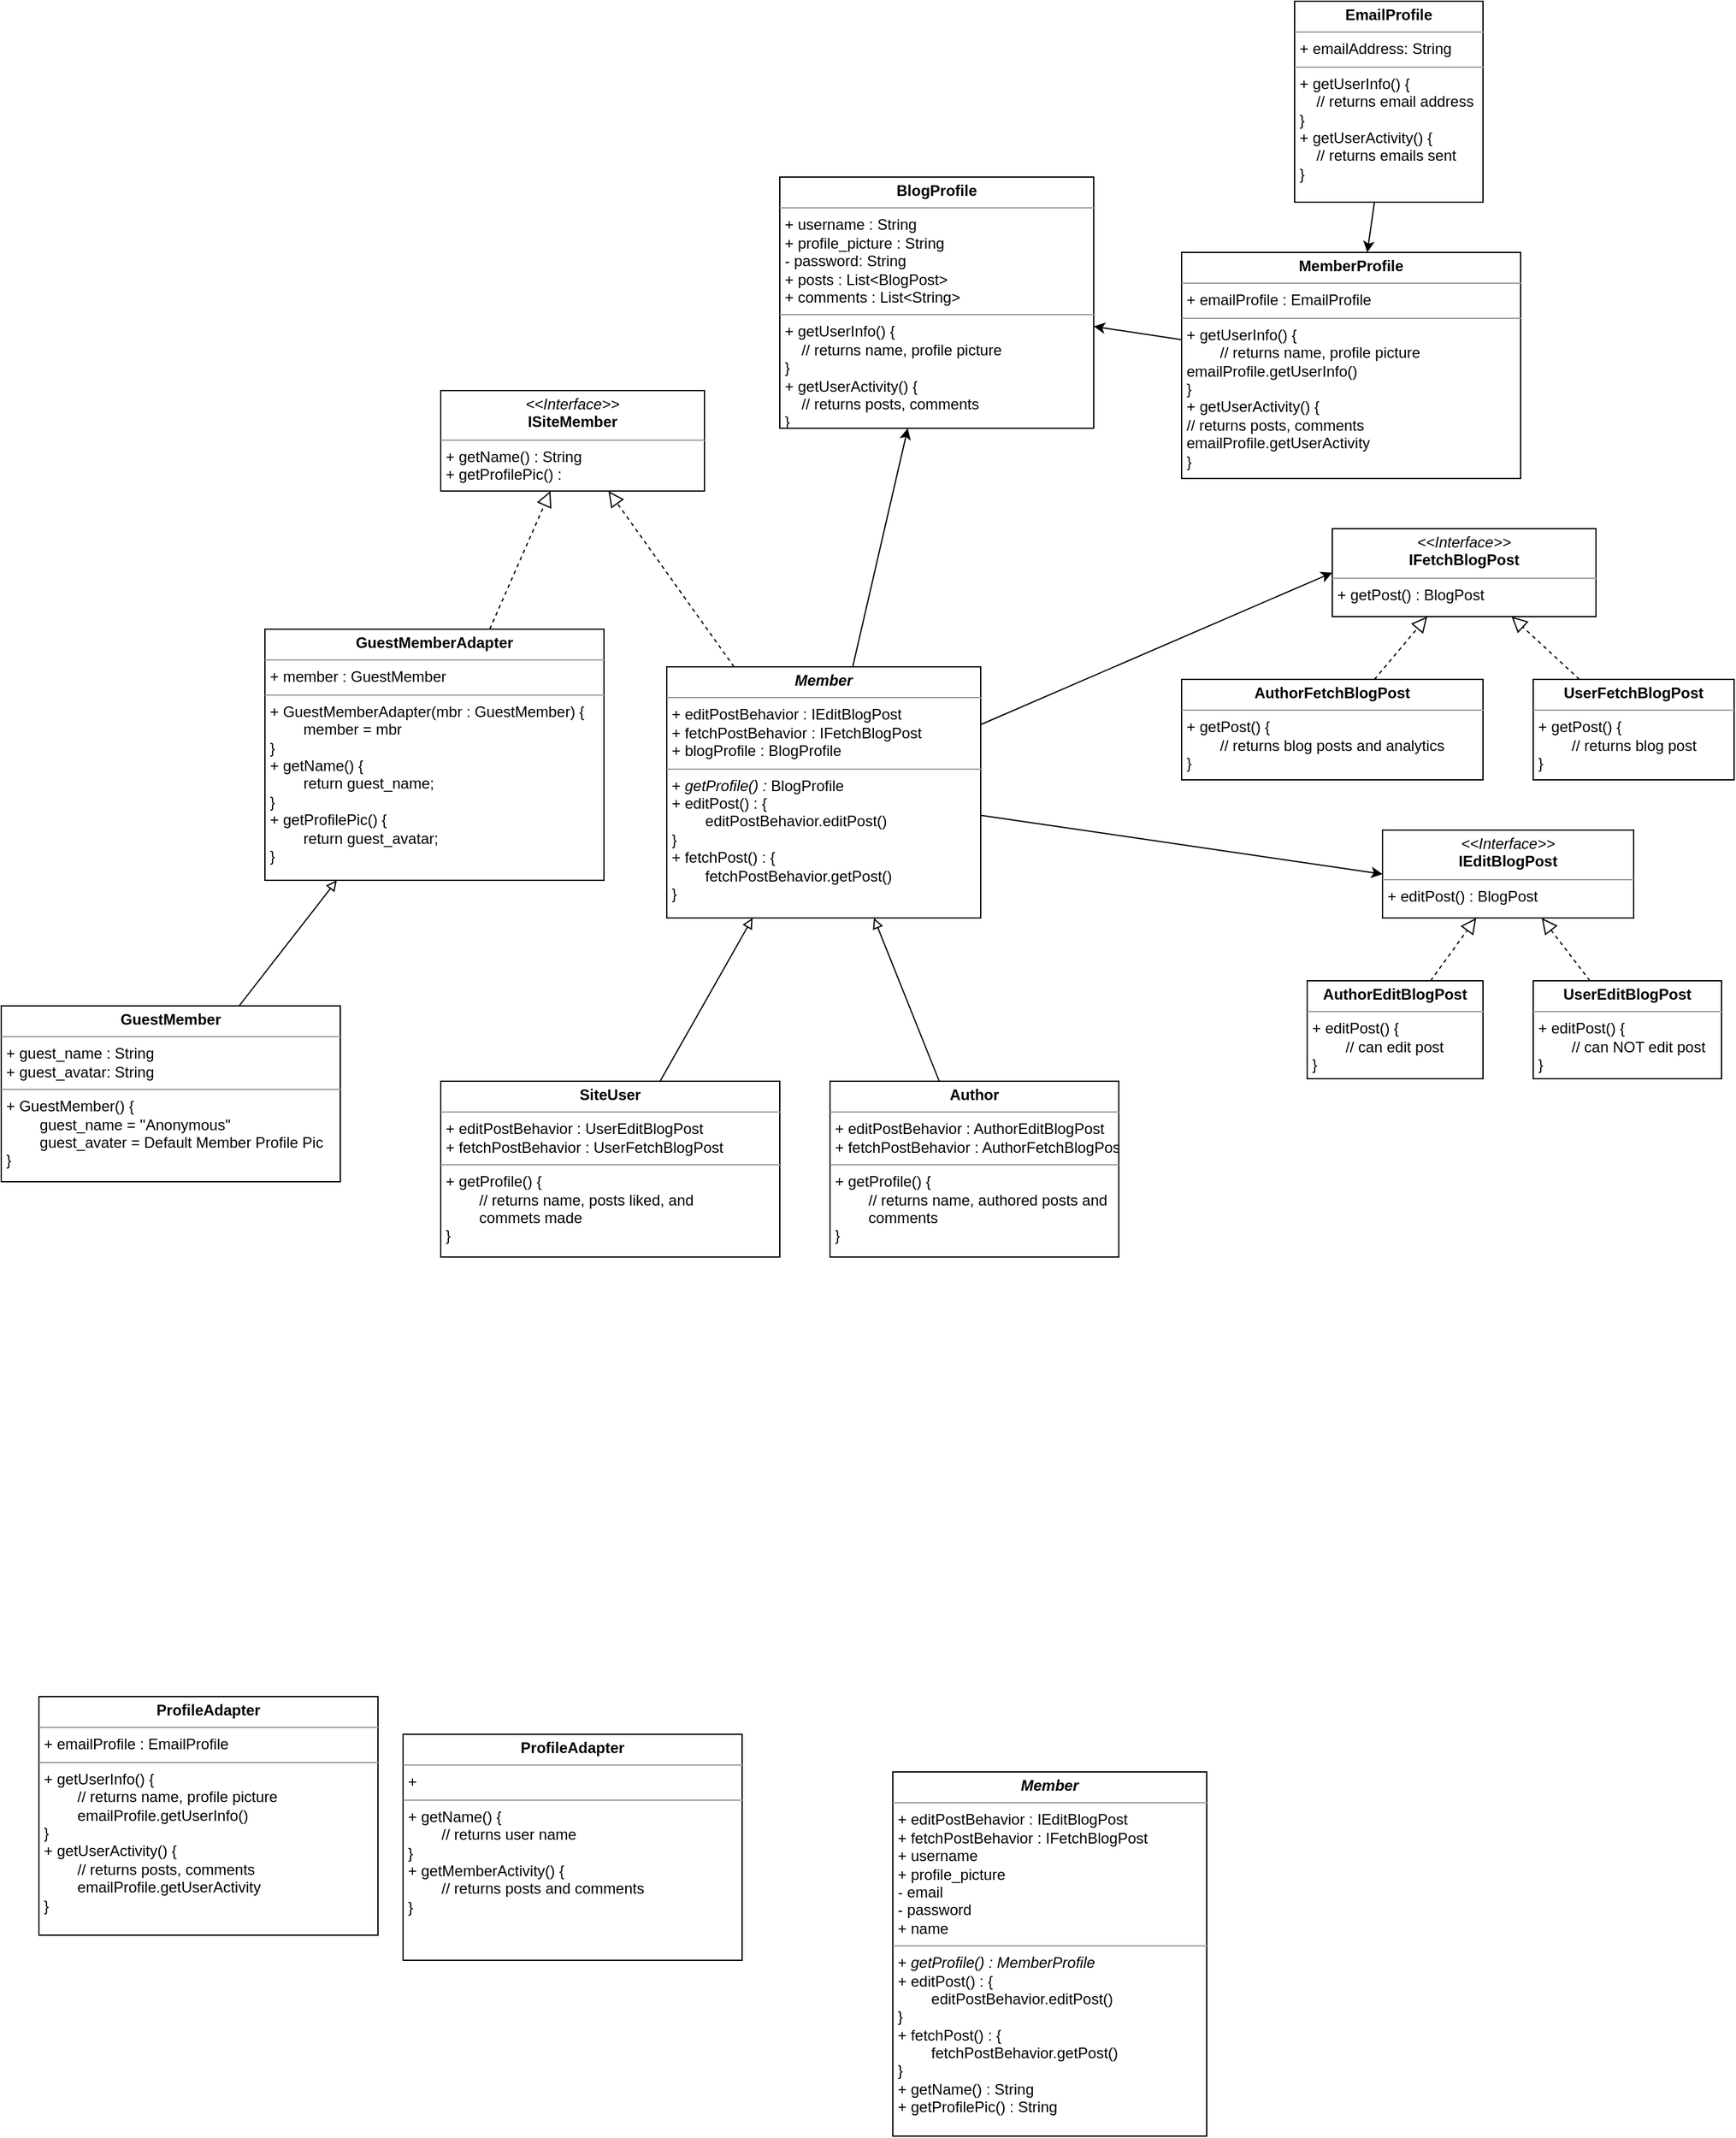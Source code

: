 <mxfile version="15.4.0" type="device"><diagram id="XrtvDIhMqBK5VEnWAUfs" name="Class Diagram"><mxGraphModel dx="3224" dy="2304" grid="1" gridSize="10" guides="1" tooltips="1" connect="1" arrows="1" fold="1" page="1" pageScale="1" pageWidth="850" pageHeight="1100" math="0" shadow="0"><root><mxCell id="0"/><mxCell id="05ujCCYV9K1I_ZJYdH1_-33" value="Boxes" style="locked=1;" parent="0" visible="0"/><mxCell id="05ujCCYV9K1I_ZJYdH1_-34" value="Cliet" style="rounded=0;whiteSpace=wrap;html=1;align=left;verticalAlign=top;fontStyle=1;fontSize=20;fillColor=#f5f5f5;strokeColor=#666666;fontColor=#333333;" parent="05ujCCYV9K1I_ZJYdH1_-33" vertex="1"><mxGeometry x="-70" y="10" width="440" height="400" as="geometry"/></mxCell><mxCell id="05ujCCYV9K1I_ZJYdH1_-36" value="Encapsulated Edit Post Behavior" style="rounded=0;whiteSpace=wrap;html=1;align=left;verticalAlign=top;fontStyle=1;fontSize=20;fillColor=#f5f5f5;strokeColor=#666666;fontColor=#333333;" parent="05ujCCYV9K1I_ZJYdH1_-33" vertex="1"><mxGeometry x="400" y="120" width="360" height="270" as="geometry"/></mxCell><mxCell id="05ujCCYV9K1I_ZJYdH1_-44" value="Encapsulated Fetch Post Behavior" style="rounded=0;whiteSpace=wrap;html=1;align=left;verticalAlign=top;fontStyle=1;fontSize=20;fillColor=#f5f5f5;strokeColor=#666666;fontColor=#333333;" parent="05ujCCYV9K1I_ZJYdH1_-33" vertex="1"><mxGeometry x="400" y="-140" width="360" height="230" as="geometry"/></mxCell><mxCell id="1" style="" parent="0"/><mxCell id="05ujCCYV9K1I_ZJYdH1_-2" value="&lt;p style=&quot;margin: 0px ; margin-top: 4px ; text-align: center&quot;&gt;&lt;i&gt;&amp;lt;&amp;lt;Interface&amp;gt;&amp;gt;&lt;/i&gt;&lt;br&gt;&lt;b&gt;IEditBlogPost&lt;/b&gt;&lt;/p&gt;&lt;hr size=&quot;1&quot;&gt;&lt;p style=&quot;margin: 0px ; margin-left: 4px&quot;&gt;&lt;/p&gt;&lt;p style=&quot;margin: 0px ; margin-left: 4px&quot;&gt;&lt;span&gt;+ editPost() : BlogPost&lt;/span&gt;&lt;/p&gt;" style="verticalAlign=top;align=left;overflow=fill;fontSize=12;fontFamily=Helvetica;html=1;" parent="1" vertex="1"><mxGeometry x="480" y="40" width="200" height="70" as="geometry"/></mxCell><mxCell id="05ujCCYV9K1I_ZJYdH1_-3" value="&lt;p style=&quot;margin: 0px ; margin-top: 4px ; text-align: center&quot;&gt;&lt;b&gt;AuthorEditBlogPost&lt;/b&gt;&lt;/p&gt;&lt;hr size=&quot;1&quot;&gt;&lt;p style=&quot;margin: 0px ; margin-left: 4px&quot;&gt;&lt;span&gt;+ editPost() {&lt;/span&gt;&lt;/p&gt;&lt;p style=&quot;margin: 0px ; margin-left: 4px&quot;&gt;&lt;span&gt;&lt;span style=&quot;white-space: pre&quot;&gt;&#9;&lt;/span&gt;// can edit post&lt;br&gt;&lt;/span&gt;&lt;/p&gt;&lt;p style=&quot;margin: 0px ; margin-left: 4px&quot;&gt;&lt;span&gt;}&lt;/span&gt;&lt;/p&gt;" style="verticalAlign=top;align=left;overflow=fill;fontSize=12;fontFamily=Helvetica;html=1;" parent="1" vertex="1"><mxGeometry x="420" y="160" width="140" height="78" as="geometry"/></mxCell><mxCell id="05ujCCYV9K1I_ZJYdH1_-6" style="rounded=0;orthogonalLoop=1;jettySize=auto;html=1;dashed=1;endArrow=block;endFill=0;endSize=10;" parent="1" source="05ujCCYV9K1I_ZJYdH1_-3" target="05ujCCYV9K1I_ZJYdH1_-2" edge="1"><mxGeometry x="860.07" y="225" as="geometry"/></mxCell><mxCell id="05ujCCYV9K1I_ZJYdH1_-20" style="edgeStyle=none;rounded=0;orthogonalLoop=1;jettySize=auto;html=1;endArrow=block;endFill=0;" parent="1" source="05ujCCYV9K1I_ZJYdH1_-31" target="wkgckTGpMzzl8i7cUX8X-2" edge="1"><mxGeometry relative="1" as="geometry"><mxPoint x="118.589" y="330" as="sourcePoint"/><mxPoint x="-38.39" y="160" as="targetPoint"/></mxGeometry></mxCell><mxCell id="05ujCCYV9K1I_ZJYdH1_-27" style="edgeStyle=none;rounded=0;orthogonalLoop=1;jettySize=auto;html=1;endArrow=block;endFill=0;" parent="1" source="05ujCCYV9K1I_ZJYdH1_-32" target="wkgckTGpMzzl8i7cUX8X-2" edge="1"><mxGeometry relative="1" as="geometry"><mxPoint x="234.432" y="330" as="sourcePoint"/><mxPoint x="104.153" y="160" as="targetPoint"/></mxGeometry></mxCell><mxCell id="05ujCCYV9K1I_ZJYdH1_-28" style="edgeStyle=none;rounded=0;orthogonalLoop=1;jettySize=auto;html=1;entryX=0;entryY=0.5;entryDx=0;entryDy=0;" parent="1" source="wkgckTGpMzzl8i7cUX8X-2" target="05ujCCYV9K1I_ZJYdH1_-2" edge="1"><mxGeometry relative="1" as="geometry"><mxPoint x="180" y="32.647" as="sourcePoint"/></mxGeometry></mxCell><mxCell id="05ujCCYV9K1I_ZJYdH1_-43" style="edgeStyle=none;rounded=0;orthogonalLoop=1;jettySize=auto;html=1;fontSize=20;entryX=0;entryY=0.5;entryDx=0;entryDy=0;" parent="1" source="wkgckTGpMzzl8i7cUX8X-2" target="05ujCCYV9K1I_ZJYdH1_-37" edge="1"><mxGeometry relative="1" as="geometry"><mxPoint x="180" y="-43.442" as="sourcePoint"/></mxGeometry></mxCell><mxCell id="05ujCCYV9K1I_ZJYdH1_-29" value="&lt;p style=&quot;margin: 0px ; margin-top: 4px ; text-align: center&quot;&gt;&lt;b&gt;UserEditBlogPost&lt;/b&gt;&lt;/p&gt;&lt;hr size=&quot;1&quot;&gt;&lt;p style=&quot;margin: 0px ; margin-left: 4px&quot;&gt;&lt;span&gt;+ editPost() {&lt;/span&gt;&lt;/p&gt;&lt;p style=&quot;margin: 0px ; margin-left: 4px&quot;&gt;&lt;span&gt;&lt;span style=&quot;white-space: pre&quot;&gt;&#9;&lt;/span&gt;// can NOT edit post&lt;br&gt;&lt;/span&gt;&lt;/p&gt;&lt;p style=&quot;margin: 0px ; margin-left: 4px&quot;&gt;&lt;span&gt;}&lt;/span&gt;&lt;/p&gt;" style="verticalAlign=top;align=left;overflow=fill;fontSize=12;fontFamily=Helvetica;html=1;" parent="1" vertex="1"><mxGeometry x="600" y="160" width="150" height="78" as="geometry"/></mxCell><mxCell id="05ujCCYV9K1I_ZJYdH1_-30" style="rounded=0;orthogonalLoop=1;jettySize=auto;html=1;dashed=1;endArrow=block;endFill=0;endSize=10;" parent="1" source="05ujCCYV9K1I_ZJYdH1_-29" target="05ujCCYV9K1I_ZJYdH1_-2" edge="1"><mxGeometry x="870.07" y="235" as="geometry"><mxPoint x="629.174" y="432" as="sourcePoint"/><mxPoint x="655.207" y="390" as="targetPoint"/></mxGeometry></mxCell><mxCell id="05ujCCYV9K1I_ZJYdH1_-31" value="&lt;p style=&quot;margin: 0px ; margin-top: 4px ; text-align: center&quot;&gt;&lt;b&gt;SiteUser&lt;/b&gt;&lt;/p&gt;&lt;hr size=&quot;1&quot;&gt;&lt;p style=&quot;margin: 0px 0px 0px 4px&quot;&gt;+ editPostBehavior : UserEditBlogPost&lt;/p&gt;&lt;p style=&quot;margin: 0px 0px 0px 4px&quot;&gt;+ fetchPostBehavior : UserFetchBlogPost&lt;/p&gt;&lt;hr size=&quot;1&quot;&gt;&lt;p style=&quot;margin: 0px ; margin-left: 4px&quot;&gt;+ getProfile() {&lt;/p&gt;&lt;p style=&quot;margin: 0px ; margin-left: 4px&quot;&gt;&lt;span style=&quot;white-space: pre&quot;&gt;&#9;&lt;/span&gt;// returns name, posts liked, and &lt;br&gt;&lt;span style=&quot;white-space: pre&quot;&gt;&#9;&lt;/span&gt;commets made&amp;nbsp;&lt;br&gt;&lt;/p&gt;&lt;p style=&quot;margin: 0px ; margin-left: 4px&quot;&gt;}&lt;/p&gt;" style="verticalAlign=top;align=left;overflow=fill;fontSize=12;fontFamily=Helvetica;html=1;" parent="1" vertex="1"><mxGeometry x="-270" y="240" width="270" height="140" as="geometry"/></mxCell><mxCell id="05ujCCYV9K1I_ZJYdH1_-32" value="&lt;p style=&quot;margin: 0px ; margin-top: 4px ; text-align: center&quot;&gt;&lt;b&gt;Author&lt;/b&gt;&lt;/p&gt;&lt;hr size=&quot;1&quot;&gt;&lt;p style=&quot;margin: 0px 0px 0px 4px&quot;&gt;+ editPostBehavior : AuthorEditBlogPost&lt;/p&gt;&lt;p style=&quot;margin: 0px 0px 0px 4px&quot;&gt;+ fetchPostBehavior : AuthorFetchBlogPost&lt;/p&gt;&lt;hr size=&quot;1&quot;&gt;&lt;p style=&quot;margin: 0px 0px 0px 4px&quot;&gt;+ getProfile() {&lt;/p&gt;&lt;p style=&quot;margin: 0px 0px 0px 4px&quot;&gt;&lt;span&gt;&#9;&lt;/span&gt;&lt;span style=&quot;white-space: pre&quot;&gt;&#9;&lt;/span&gt;// returns name, authored posts and&amp;nbsp;&lt;/p&gt;&lt;p style=&quot;margin: 0px 0px 0px 4px&quot;&gt;&lt;span style=&quot;white-space: pre&quot;&gt;&#9;&lt;/span&gt;comments&amp;nbsp;&lt;br&gt;&lt;/p&gt;&lt;p style=&quot;margin: 0px 0px 0px 4px&quot;&gt;}&lt;/p&gt;" style="verticalAlign=top;align=left;overflow=fill;fontSize=12;fontFamily=Helvetica;html=1;" parent="1" vertex="1"><mxGeometry x="40" y="240" width="230" height="140" as="geometry"/></mxCell><mxCell id="wkgckTGpMzzl8i7cUX8X-6" style="edgeStyle=none;rounded=0;orthogonalLoop=1;jettySize=auto;html=1;endArrow=classic;endFill=1;" edge="1" parent="1" source="05ujCCYV9K1I_ZJYdH1_-45" target="wkgckTGpMzzl8i7cUX8X-3"><mxGeometry relative="1" as="geometry"/></mxCell><mxCell id="05ujCCYV9K1I_ZJYdH1_-45" value="&lt;p style=&quot;margin: 0px ; margin-top: 4px ; text-align: center&quot;&gt;&lt;b&gt;MemberProfile&lt;/b&gt;&lt;/p&gt;&lt;hr size=&quot;1&quot;&gt;&lt;p style=&quot;margin: 0px 0px 0px 4px&quot;&gt;+ emailProfile : EmailProfile&lt;br&gt;&lt;/p&gt;&lt;hr size=&quot;1&quot;&gt;&lt;p style=&quot;margin: 0px 0px 0px 4px&quot;&gt;+ getUserInfo() {&lt;br style=&quot;padding: 0px ; margin: 0px&quot;&gt;&amp;nbsp; &amp;nbsp; &amp;nbsp; &amp;nbsp; // returns name, profile picture&lt;/p&gt;&lt;p style=&quot;margin: 0px 0px 0px 4px&quot;&gt;&lt;span&gt;&#9;&lt;/span&gt;&lt;span&gt;&#9;&lt;/span&gt;emailProfile.getUserInfo()&lt;br style=&quot;padding: 0px ; margin: 0px&quot;&gt;}&lt;br style=&quot;padding: 0px ; margin: 0px&quot;&gt;+ getUserActivity() {&lt;/p&gt;&lt;p style=&quot;margin: 0px 0px 0px 4px&quot;&gt;&lt;span&gt;&#9;&lt;/span&gt;&lt;span&gt;&#9;&lt;/span&gt;// returns posts, comments&lt;br&gt;&lt;/p&gt;&lt;p style=&quot;margin: 0px 0px 0px 4px&quot;&gt;&lt;span&gt;&#9;&lt;/span&gt;&lt;span&gt;&#9;&lt;/span&gt;emailProfile.getUserActivity&lt;br style=&quot;padding: 0px ; margin: 0px&quot;&gt;}&lt;/p&gt;" style="verticalAlign=top;align=left;overflow=fill;fontSize=12;fontFamily=Helvetica;html=1;" parent="1" vertex="1"><mxGeometry x="320" y="-420" width="270" height="180" as="geometry"/></mxCell><mxCell id="05ujCCYV9K1I_ZJYdH1_-46" value="&lt;p style=&quot;margin: 0px ; margin-top: 4px ; text-align: center&quot;&gt;&lt;b&gt;ProfileAdapter&lt;/b&gt;&lt;/p&gt;&lt;hr size=&quot;1&quot;&gt;&lt;p style=&quot;margin: 0px 0px 0px 4px&quot;&gt;+&amp;nbsp;&lt;/p&gt;&lt;hr size=&quot;1&quot;&gt;&lt;p style=&quot;margin: 0px ; margin-left: 4px&quot;&gt;+ getName() {&lt;/p&gt;&lt;p style=&quot;margin: 0px ; margin-left: 4px&quot;&gt;&lt;span style=&quot;white-space: pre&quot;&gt;&#9;&lt;/span&gt;// returns user name&lt;br&gt;&lt;/p&gt;&lt;p style=&quot;margin: 0px ; margin-left: 4px&quot;&gt;}&lt;/p&gt;&lt;p style=&quot;margin: 0px ; margin-left: 4px&quot;&gt;+ getMemberActivity() {&lt;/p&gt;&lt;p style=&quot;margin: 0px ; margin-left: 4px&quot;&gt;&lt;span style=&quot;white-space: pre&quot;&gt;&#9;&lt;/span&gt;// returns posts and comments&lt;br&gt;&lt;/p&gt;&lt;p style=&quot;margin: 0px ; margin-left: 4px&quot;&gt;}&lt;/p&gt;" style="verticalAlign=top;align=left;overflow=fill;fontSize=12;fontFamily=Helvetica;html=1;" parent="1" vertex="1"><mxGeometry x="-300" y="760" width="270" height="180" as="geometry"/></mxCell><mxCell id="05ujCCYV9K1I_ZJYdH1_-37" value="&lt;p style=&quot;margin: 0px ; margin-top: 4px ; text-align: center&quot;&gt;&lt;i&gt;&amp;lt;&amp;lt;Interface&amp;gt;&amp;gt;&lt;/i&gt;&lt;br&gt;&lt;b&gt;IFetchBlogPost&lt;/b&gt;&lt;/p&gt;&lt;hr size=&quot;1&quot;&gt;&lt;p style=&quot;margin: 0px ; margin-left: 4px&quot;&gt;&lt;/p&gt;&lt;p style=&quot;margin: 0px ; margin-left: 4px&quot;&gt;&lt;span&gt;+ getPost() : BlogPost&lt;/span&gt;&lt;br&gt;&lt;/p&gt;" style="verticalAlign=top;align=left;overflow=fill;fontSize=12;fontFamily=Helvetica;html=1;" parent="1" vertex="1"><mxGeometry x="440" y="-200" width="210" height="70" as="geometry"/></mxCell><mxCell id="05ujCCYV9K1I_ZJYdH1_-38" value="&lt;p style=&quot;margin: 0px ; margin-top: 4px ; text-align: center&quot;&gt;&lt;b&gt;AuthorFetchBlogPost&lt;/b&gt;&lt;/p&gt;&lt;hr size=&quot;1&quot;&gt;&lt;p style=&quot;margin: 0px ; margin-left: 4px&quot;&gt;&lt;span&gt;+ getPost() {&lt;/span&gt;&lt;/p&gt;&lt;p style=&quot;margin: 0px ; margin-left: 4px&quot;&gt;&lt;span&gt;&lt;span style=&quot;white-space: pre&quot;&gt;&#9;&lt;/span&gt;// returns blog posts and analytics&lt;br&gt;&lt;/span&gt;&lt;/p&gt;&lt;p style=&quot;margin: 0px ; margin-left: 4px&quot;&gt;&lt;span&gt;}&lt;/span&gt;&lt;/p&gt;" style="verticalAlign=top;align=left;overflow=fill;fontSize=12;fontFamily=Helvetica;html=1;" parent="1" vertex="1"><mxGeometry x="320" y="-80" width="240" height="80" as="geometry"/></mxCell><mxCell id="05ujCCYV9K1I_ZJYdH1_-40" value="&lt;p style=&quot;margin: 0px ; margin-top: 4px ; text-align: center&quot;&gt;&lt;b&gt;UserFetchBlogPost&lt;/b&gt;&lt;/p&gt;&lt;hr size=&quot;1&quot;&gt;&lt;p style=&quot;margin: 0px 0px 0px 4px&quot;&gt;+ getPost() {&lt;/p&gt;&lt;p style=&quot;margin: 0px 0px 0px 4px&quot;&gt;&lt;span&gt;&#9;&lt;/span&gt;&lt;span style=&quot;white-space: pre&quot;&gt;&#9;&lt;/span&gt;// returns blog post&lt;br&gt;&lt;/p&gt;&lt;p style=&quot;margin: 0px 0px 0px 4px&quot;&gt;}&lt;/p&gt;" style="verticalAlign=top;align=left;overflow=fill;fontSize=12;fontFamily=Helvetica;html=1;" parent="1" vertex="1"><mxGeometry x="600" y="-80" width="160" height="80" as="geometry"/></mxCell><mxCell id="05ujCCYV9K1I_ZJYdH1_-39" style="rounded=0;orthogonalLoop=1;jettySize=auto;html=1;dashed=1;endArrow=block;endFill=0;endSize=10;" parent="1" source="05ujCCYV9K1I_ZJYdH1_-38" target="05ujCCYV9K1I_ZJYdH1_-37" edge="1"><mxGeometry x="1190.07" y="-205" as="geometry"/></mxCell><mxCell id="05ujCCYV9K1I_ZJYdH1_-41" style="rounded=0;orthogonalLoop=1;jettySize=auto;html=1;dashed=1;endArrow=block;endFill=0;endSize=10;" parent="1" source="05ujCCYV9K1I_ZJYdH1_-40" target="05ujCCYV9K1I_ZJYdH1_-37" edge="1"><mxGeometry x="1200.07" y="-195" as="geometry"><mxPoint x="959.174" y="2" as="sourcePoint"/><mxPoint x="985.207" y="-40" as="targetPoint"/></mxGeometry></mxCell><mxCell id="aZ_Ff90gK4UhIyAD05MR-1" value="&lt;p style=&quot;margin: 0px ; margin-top: 4px ; text-align: center&quot;&gt;&lt;i&gt;&amp;lt;&amp;lt;Interface&amp;gt;&amp;gt;&lt;/i&gt;&lt;br&gt;&lt;b&gt;ISiteMember&lt;/b&gt;&lt;/p&gt;&lt;hr size=&quot;1&quot;&gt;&lt;p style=&quot;margin: 0px ; margin-left: 4px&quot;&gt;&lt;/p&gt;&lt;p style=&quot;margin: 0px ; margin-left: 4px&quot;&gt;&lt;span&gt;+ getName() : String&lt;/span&gt;&lt;/p&gt;&lt;p style=&quot;margin: 0px ; margin-left: 4px&quot;&gt;&lt;span&gt;+ getProfilePic() :&lt;/span&gt;&lt;/p&gt;" style="verticalAlign=top;align=left;overflow=fill;fontSize=12;fontFamily=Helvetica;html=1;" vertex="1" parent="1"><mxGeometry x="-270" y="-310" width="210" height="80" as="geometry"/></mxCell><mxCell id="aZ_Ff90gK4UhIyAD05MR-2" style="rounded=0;orthogonalLoop=1;jettySize=auto;html=1;dashed=1;endArrow=block;endFill=0;endSize=10;" edge="1" parent="1" source="wkgckTGpMzzl8i7cUX8X-2" target="aZ_Ff90gK4UhIyAD05MR-1"><mxGeometry x="796.47" y="-305" as="geometry"><mxPoint x="60.472" y="-130" as="sourcePoint"/><mxPoint x="122.0" y="-230" as="targetPoint"/></mxGeometry></mxCell><mxCell id="aZ_Ff90gK4UhIyAD05MR-6" style="edgeStyle=none;rounded=0;orthogonalLoop=1;jettySize=auto;html=1;endArrow=block;endFill=0;dashed=1;endSize=10;" edge="1" parent="1" source="aZ_Ff90gK4UhIyAD05MR-3" target="aZ_Ff90gK4UhIyAD05MR-1"><mxGeometry relative="1" as="geometry"/></mxCell><mxCell id="aZ_Ff90gK4UhIyAD05MR-3" value="&lt;p style=&quot;margin: 0px ; margin-top: 4px ; text-align: center&quot;&gt;&lt;b&gt;GuestMemberAdapter&lt;/b&gt;&lt;/p&gt;&lt;hr size=&quot;1&quot;&gt;&lt;p style=&quot;margin: 0px 0px 0px 4px&quot;&gt;+ member : GuestMember&lt;/p&gt;&lt;hr size=&quot;1&quot;&gt;&lt;p style=&quot;margin: 0px ; margin-left: 4px&quot;&gt;+ GuestMemberAdapter(mbr : GuestMember) {&lt;/p&gt;&lt;p style=&quot;margin: 0px ; margin-left: 4px&quot;&gt;&lt;span&gt;&#9;&lt;/span&gt;&lt;span style=&quot;white-space: pre&quot;&gt;&#9;&lt;/span&gt;member = mbr&lt;br&gt;&lt;/p&gt;&lt;p style=&quot;margin: 0px ; margin-left: 4px&quot;&gt;}&lt;/p&gt;&lt;p style=&quot;margin: 0px 0px 0px 4px&quot;&gt;+ getName() {&lt;/p&gt;&lt;p style=&quot;margin: 0px 0px 0px 4px&quot;&gt;&lt;span&gt;&#9;&lt;/span&gt;&lt;span style=&quot;white-space: pre&quot;&gt;&#9;&lt;/span&gt;return guest_name;&lt;br&gt;&lt;/p&gt;&lt;p style=&quot;margin: 0px 0px 0px 4px&quot;&gt;}&lt;/p&gt;&lt;p style=&quot;margin: 0px 0px 0px 4px&quot;&gt;+ getProfilePic() {&lt;/p&gt;&lt;p style=&quot;margin: 0px 0px 0px 4px&quot;&gt;&lt;span&gt;&#9;&lt;/span&gt;&lt;span&gt;&#9;&lt;/span&gt;&lt;span style=&quot;white-space: pre&quot;&gt;&#9;&lt;/span&gt;return guest_avatar;&lt;br&gt;&lt;/p&gt;&lt;p style=&quot;margin: 0px 0px 0px 4px&quot;&gt;}&lt;/p&gt;" style="verticalAlign=top;align=left;overflow=fill;fontSize=12;fontFamily=Helvetica;html=1;" vertex="1" parent="1"><mxGeometry x="-410" y="-120" width="270" height="200" as="geometry"/></mxCell><mxCell id="aZ_Ff90gK4UhIyAD05MR-5" style="edgeStyle=none;rounded=0;orthogonalLoop=1;jettySize=auto;html=1;endArrow=block;endFill=0;" edge="1" parent="1" source="aZ_Ff90gK4UhIyAD05MR-4" target="aZ_Ff90gK4UhIyAD05MR-3"><mxGeometry relative="1" as="geometry"/></mxCell><mxCell id="aZ_Ff90gK4UhIyAD05MR-4" value="&lt;p style=&quot;margin: 0px ; margin-top: 4px ; text-align: center&quot;&gt;&lt;b&gt;GuestMember&lt;/b&gt;&lt;/p&gt;&lt;hr size=&quot;1&quot;&gt;&lt;p style=&quot;margin: 0px 0px 0px 4px&quot;&gt;+ guest_name : String&lt;/p&gt;&lt;p style=&quot;margin: 0px 0px 0px 4px&quot;&gt;+ guest_avatar: String&lt;/p&gt;&lt;hr size=&quot;1&quot;&gt;&lt;p style=&quot;margin: 0px ; margin-left: 4px&quot;&gt;+ GuestMember() {&lt;/p&gt;&lt;p style=&quot;margin: 0px ; margin-left: 4px&quot;&gt;&lt;span&gt;&#9;&lt;/span&gt;&lt;span style=&quot;white-space: pre&quot;&gt;&#9;&lt;/span&gt;guest_name = ''Anonymous&quot;&lt;br&gt;&lt;/p&gt;&lt;p style=&quot;margin: 0px ; margin-left: 4px&quot;&gt;&lt;span style=&quot;white-space: pre&quot;&gt;&#9;&lt;/span&gt;guest_avater = Default Member Profile Pic&lt;br&gt;&lt;/p&gt;&lt;p style=&quot;margin: 0px ; margin-left: 4px&quot;&gt;}&lt;/p&gt;&lt;p style=&quot;margin: 0px ; margin-left: 4px&quot;&gt;&lt;br&gt;&lt;/p&gt;" style="verticalAlign=top;align=left;overflow=fill;fontSize=12;fontFamily=Helvetica;html=1;" vertex="1" parent="1"><mxGeometry x="-620" y="180" width="270" height="140" as="geometry"/></mxCell><mxCell id="wkgckTGpMzzl8i7cUX8X-1" value="&lt;p style=&quot;margin: 0px ; margin-top: 4px ; text-align: center&quot;&gt;&lt;b&gt;&lt;i&gt;Member&lt;/i&gt;&lt;/b&gt;&lt;/p&gt;&lt;hr size=&quot;1&quot;&gt;&lt;p style=&quot;margin: 0px ; margin-left: 4px&quot;&gt;+ editPostBehavior : IEditBlogPost&lt;/p&gt;&lt;p style=&quot;margin: 0px ; margin-left: 4px&quot;&gt;+ fetchPostBehavior : IFetchBlogPost&lt;/p&gt;&lt;p style=&quot;margin: 0px ; margin-left: 4px&quot;&gt;+ username&lt;/p&gt;&lt;p style=&quot;margin: 0px ; margin-left: 4px&quot;&gt;+ profile_picture&lt;/p&gt;&lt;p style=&quot;margin: 0px ; margin-left: 4px&quot;&gt;- email&lt;/p&gt;&lt;p style=&quot;margin: 0px ; margin-left: 4px&quot;&gt;- password&lt;/p&gt;&lt;p style=&quot;margin: 0px ; margin-left: 4px&quot;&gt;+ name&lt;/p&gt;&lt;hr size=&quot;1&quot;&gt;&lt;p style=&quot;margin: 0px 0px 0px 4px&quot;&gt;+ &lt;i&gt;getProfile() : MemberProfile&lt;/i&gt;&lt;/p&gt;&lt;p style=&quot;margin: 0px 0px 0px 4px&quot;&gt;+ editPost() : {&lt;/p&gt;&lt;p style=&quot;margin: 0px 0px 0px 4px&quot;&gt;&lt;span&gt;&#9;&lt;/span&gt;&lt;span&gt;&#9;&lt;/span&gt;&lt;span style=&quot;white-space: pre&quot;&gt;&#9;&lt;/span&gt;editPostBehavior.editPost()&lt;br&gt;&lt;/p&gt;&lt;p style=&quot;margin: 0px 0px 0px 4px&quot;&gt;}&lt;/p&gt;&lt;p style=&quot;margin: 0px 0px 0px 4px&quot;&gt;+ fetchPost() : {&lt;/p&gt;&lt;p style=&quot;margin: 0px 0px 0px 4px&quot;&gt;&lt;span&gt;&#9;&lt;/span&gt;&lt;span&gt;&#9;&lt;/span&gt;&lt;span style=&quot;white-space: pre&quot;&gt;&#9;&lt;/span&gt;fetchPostBehavior.getPost()&lt;br&gt;&lt;/p&gt;&lt;p style=&quot;margin: 0px 0px 0px 4px&quot;&gt;}&lt;/p&gt;&lt;p style=&quot;margin: 0px 0px 0px 4px&quot;&gt;+ getName() : String&lt;/p&gt;&lt;p style=&quot;margin: 0px 0px 0px 4px&quot;&gt;+ getProfilePic() : String&lt;/p&gt;" style="verticalAlign=top;align=left;overflow=fill;fontSize=12;fontFamily=Helvetica;html=1;" vertex="1" parent="1"><mxGeometry x="90" y="790" width="250" height="290" as="geometry"/></mxCell><mxCell id="wkgckTGpMzzl8i7cUX8X-4" style="edgeStyle=none;rounded=0;orthogonalLoop=1;jettySize=auto;html=1;endArrow=classic;endFill=1;" edge="1" parent="1" source="wkgckTGpMzzl8i7cUX8X-2" target="wkgckTGpMzzl8i7cUX8X-3"><mxGeometry relative="1" as="geometry"/></mxCell><mxCell id="wkgckTGpMzzl8i7cUX8X-2" value="&lt;p style=&quot;margin: 0px ; margin-top: 4px ; text-align: center&quot;&gt;&lt;b&gt;&lt;i&gt;Member&lt;/i&gt;&lt;/b&gt;&lt;/p&gt;&lt;hr size=&quot;1&quot;&gt;&lt;p style=&quot;margin: 0px ; margin-left: 4px&quot;&gt;+ editPostBehavior : IEditBlogPost&lt;/p&gt;&lt;p style=&quot;margin: 0px ; margin-left: 4px&quot;&gt;+ fetchPostBehavior : IFetchBlogPost&lt;/p&gt;&lt;p style=&quot;margin: 0px ; margin-left: 4px&quot;&gt;+ blogProfile : BlogProfile&lt;br&gt;&lt;/p&gt;&lt;hr size=&quot;1&quot;&gt;&lt;p style=&quot;margin: 0px 0px 0px 4px&quot;&gt;+ &lt;i&gt;getProfile() : &lt;/i&gt;BlogProfile&lt;/p&gt;&lt;p style=&quot;margin: 0px 0px 0px 4px&quot;&gt;+ editPost() : {&lt;/p&gt;&lt;p style=&quot;margin: 0px 0px 0px 4px&quot;&gt;&lt;span&gt;&#9;&lt;/span&gt;&lt;span&gt;&#9;&lt;/span&gt;&lt;span style=&quot;white-space: pre&quot;&gt;&#9;&lt;/span&gt;editPostBehavior.editPost()&lt;br&gt;&lt;/p&gt;&lt;p style=&quot;margin: 0px 0px 0px 4px&quot;&gt;}&lt;/p&gt;&lt;p style=&quot;margin: 0px 0px 0px 4px&quot;&gt;+ fetchPost() : {&lt;/p&gt;&lt;p style=&quot;margin: 0px 0px 0px 4px&quot;&gt;&lt;span&gt;&#9;&lt;/span&gt;&lt;span&gt;&#9;&lt;/span&gt;&lt;span style=&quot;white-space: pre&quot;&gt;&#9;&lt;/span&gt;fetchPostBehavior.getPost()&lt;br&gt;&lt;/p&gt;&lt;p style=&quot;margin: 0px 0px 0px 4px&quot;&gt;}&lt;/p&gt;" style="verticalAlign=top;align=left;overflow=fill;fontSize=12;fontFamily=Helvetica;html=1;" vertex="1" parent="1"><mxGeometry x="-90" y="-90" width="250" height="200" as="geometry"/></mxCell><mxCell id="wkgckTGpMzzl8i7cUX8X-3" value="&lt;p style=&quot;margin: 0px ; margin-top: 4px ; text-align: center&quot;&gt;&lt;b&gt;BlogProfile&lt;/b&gt;&lt;/p&gt;&lt;hr size=&quot;1&quot;&gt;&lt;p style=&quot;margin: 0px ; margin-left: 4px&quot;&gt;&lt;span&gt;+ username : String&lt;/span&gt;&lt;br&gt;&lt;/p&gt;&lt;p style=&quot;margin: 0px ; margin-left: 4px&quot;&gt;+ profile_picture : String&lt;br style=&quot;padding: 0px ; margin: 0px&quot;&gt;- password: String&lt;br style=&quot;padding: 0px ; margin: 0px&quot;&gt;+ posts : List&amp;lt;BlogPost&amp;gt;&lt;br style=&quot;padding: 0px ; margin: 0px&quot;&gt;+ comments : List&amp;lt;String&amp;gt;&lt;/p&gt;&lt;hr size=&quot;1&quot;&gt;&lt;p style=&quot;margin: 0px 0px 0px 4px&quot;&gt;&lt;span&gt;+ getUserInfo() {&lt;/span&gt;&lt;br&gt;&lt;/p&gt;&lt;p style=&quot;margin: 0px 0px 0px 4px&quot;&gt;&amp;nbsp;&amp;nbsp;&amp;nbsp;&amp;nbsp;// returns name, profile picture&lt;br style=&quot;padding: 0px ; margin: 0px&quot;&gt;}&lt;br style=&quot;padding: 0px ; margin: 0px&quot;&gt;+ getUserActivity() {&lt;br style=&quot;padding: 0px ; margin: 0px&quot;&gt;&amp;nbsp;&amp;nbsp;&amp;nbsp;&amp;nbsp;// returns posts, comments&lt;br style=&quot;padding: 0px ; margin: 0px&quot;&gt;}&lt;br&gt;&lt;/p&gt;" style="verticalAlign=top;align=left;overflow=fill;fontSize=12;fontFamily=Helvetica;html=1;" vertex="1" parent="1"><mxGeometry y="-480" width="250" height="200" as="geometry"/></mxCell><mxCell id="wkgckTGpMzzl8i7cUX8X-5" value="&lt;p style=&quot;margin: 0px ; margin-top: 4px ; text-align: center&quot;&gt;&lt;b&gt;ProfileAdapter&lt;/b&gt;&lt;/p&gt;&lt;hr size=&quot;1&quot;&gt;&lt;p style=&quot;margin: 0px 0px 0px 4px&quot;&gt;+ emailProfile : EmailProfile&lt;/p&gt;&lt;hr size=&quot;1&quot;&gt;&lt;p style=&quot;margin: 0px ; margin-left: 4px&quot;&gt;+ getUserInfo() {&lt;br style=&quot;padding: 0px ; margin: 0px&quot;&gt;&amp;nbsp; &amp;nbsp; &amp;nbsp; &amp;nbsp; // returns name, profile picture&lt;/p&gt;&lt;p style=&quot;margin: 0px ; margin-left: 4px&quot;&gt;&lt;span style=&quot;white-space: pre&quot;&gt;&#9;&lt;/span&gt;emailProfile.getUserInfo()&lt;br style=&quot;padding: 0px ; margin: 0px&quot;&gt;}&lt;br style=&quot;padding: 0px ; margin: 0px&quot;&gt;+ getUserActivity() {&lt;/p&gt;&lt;p style=&quot;margin: 0px ; margin-left: 4px&quot;&gt;&lt;span style=&quot;white-space: pre&quot;&gt;&#9;&lt;/span&gt;// returns posts, comments&lt;br&gt;&lt;/p&gt;&lt;p style=&quot;margin: 0px ; margin-left: 4px&quot;&gt;&lt;span style=&quot;white-space: pre&quot;&gt;&#9;&lt;/span&gt;emailProfile.getUserActivity&lt;br style=&quot;padding: 0px ; margin: 0px&quot;&gt;}&lt;br&gt;&lt;/p&gt;" style="verticalAlign=top;align=left;overflow=fill;fontSize=12;fontFamily=Helvetica;html=1;" vertex="1" parent="1"><mxGeometry x="-590" y="730" width="270" height="190" as="geometry"/></mxCell><mxCell id="wkgckTGpMzzl8i7cUX8X-8" style="edgeStyle=none;rounded=0;orthogonalLoop=1;jettySize=auto;html=1;endArrow=classic;endFill=1;" edge="1" parent="1" source="wkgckTGpMzzl8i7cUX8X-7" target="05ujCCYV9K1I_ZJYdH1_-45"><mxGeometry relative="1" as="geometry"/></mxCell><mxCell id="wkgckTGpMzzl8i7cUX8X-7" value="&lt;p style=&quot;margin: 0px ; margin-top: 4px ; text-align: center&quot;&gt;&lt;b&gt;EmailProfile&lt;/b&gt;&lt;/p&gt;&lt;hr size=&quot;1&quot;&gt;&lt;p style=&quot;margin: 0px 0px 0px 4px&quot;&gt;+ emailAddress: String&lt;/p&gt;&lt;hr size=&quot;1&quot;&gt;&lt;p style=&quot;margin: 0px ; margin-left: 4px&quot;&gt;+ getUserInfo() {&lt;/p&gt;&lt;p style=&quot;margin: 0px ; margin-left: 4px&quot;&gt;&amp;nbsp; &amp;nbsp; // returns email address&lt;/p&gt;&lt;p style=&quot;margin: 0px ; margin-left: 4px&quot;&gt;}&lt;/p&gt;&lt;p style=&quot;margin: 0px ; margin-left: 4px&quot;&gt;+ getUserActivity() {&lt;/p&gt;&lt;p style=&quot;margin: 0px ; margin-left: 4px&quot;&gt;&amp;nbsp; &amp;nbsp; // returns emails sent&lt;/p&gt;&lt;p style=&quot;margin: 0px ; margin-left: 4px&quot;&gt;}&lt;/p&gt;" style="verticalAlign=top;align=left;overflow=fill;fontSize=12;fontFamily=Helvetica;html=1;" vertex="1" parent="1"><mxGeometry x="410" y="-620" width="150" height="160" as="geometry"/></mxCell></root></mxGraphModel></diagram></mxfile>